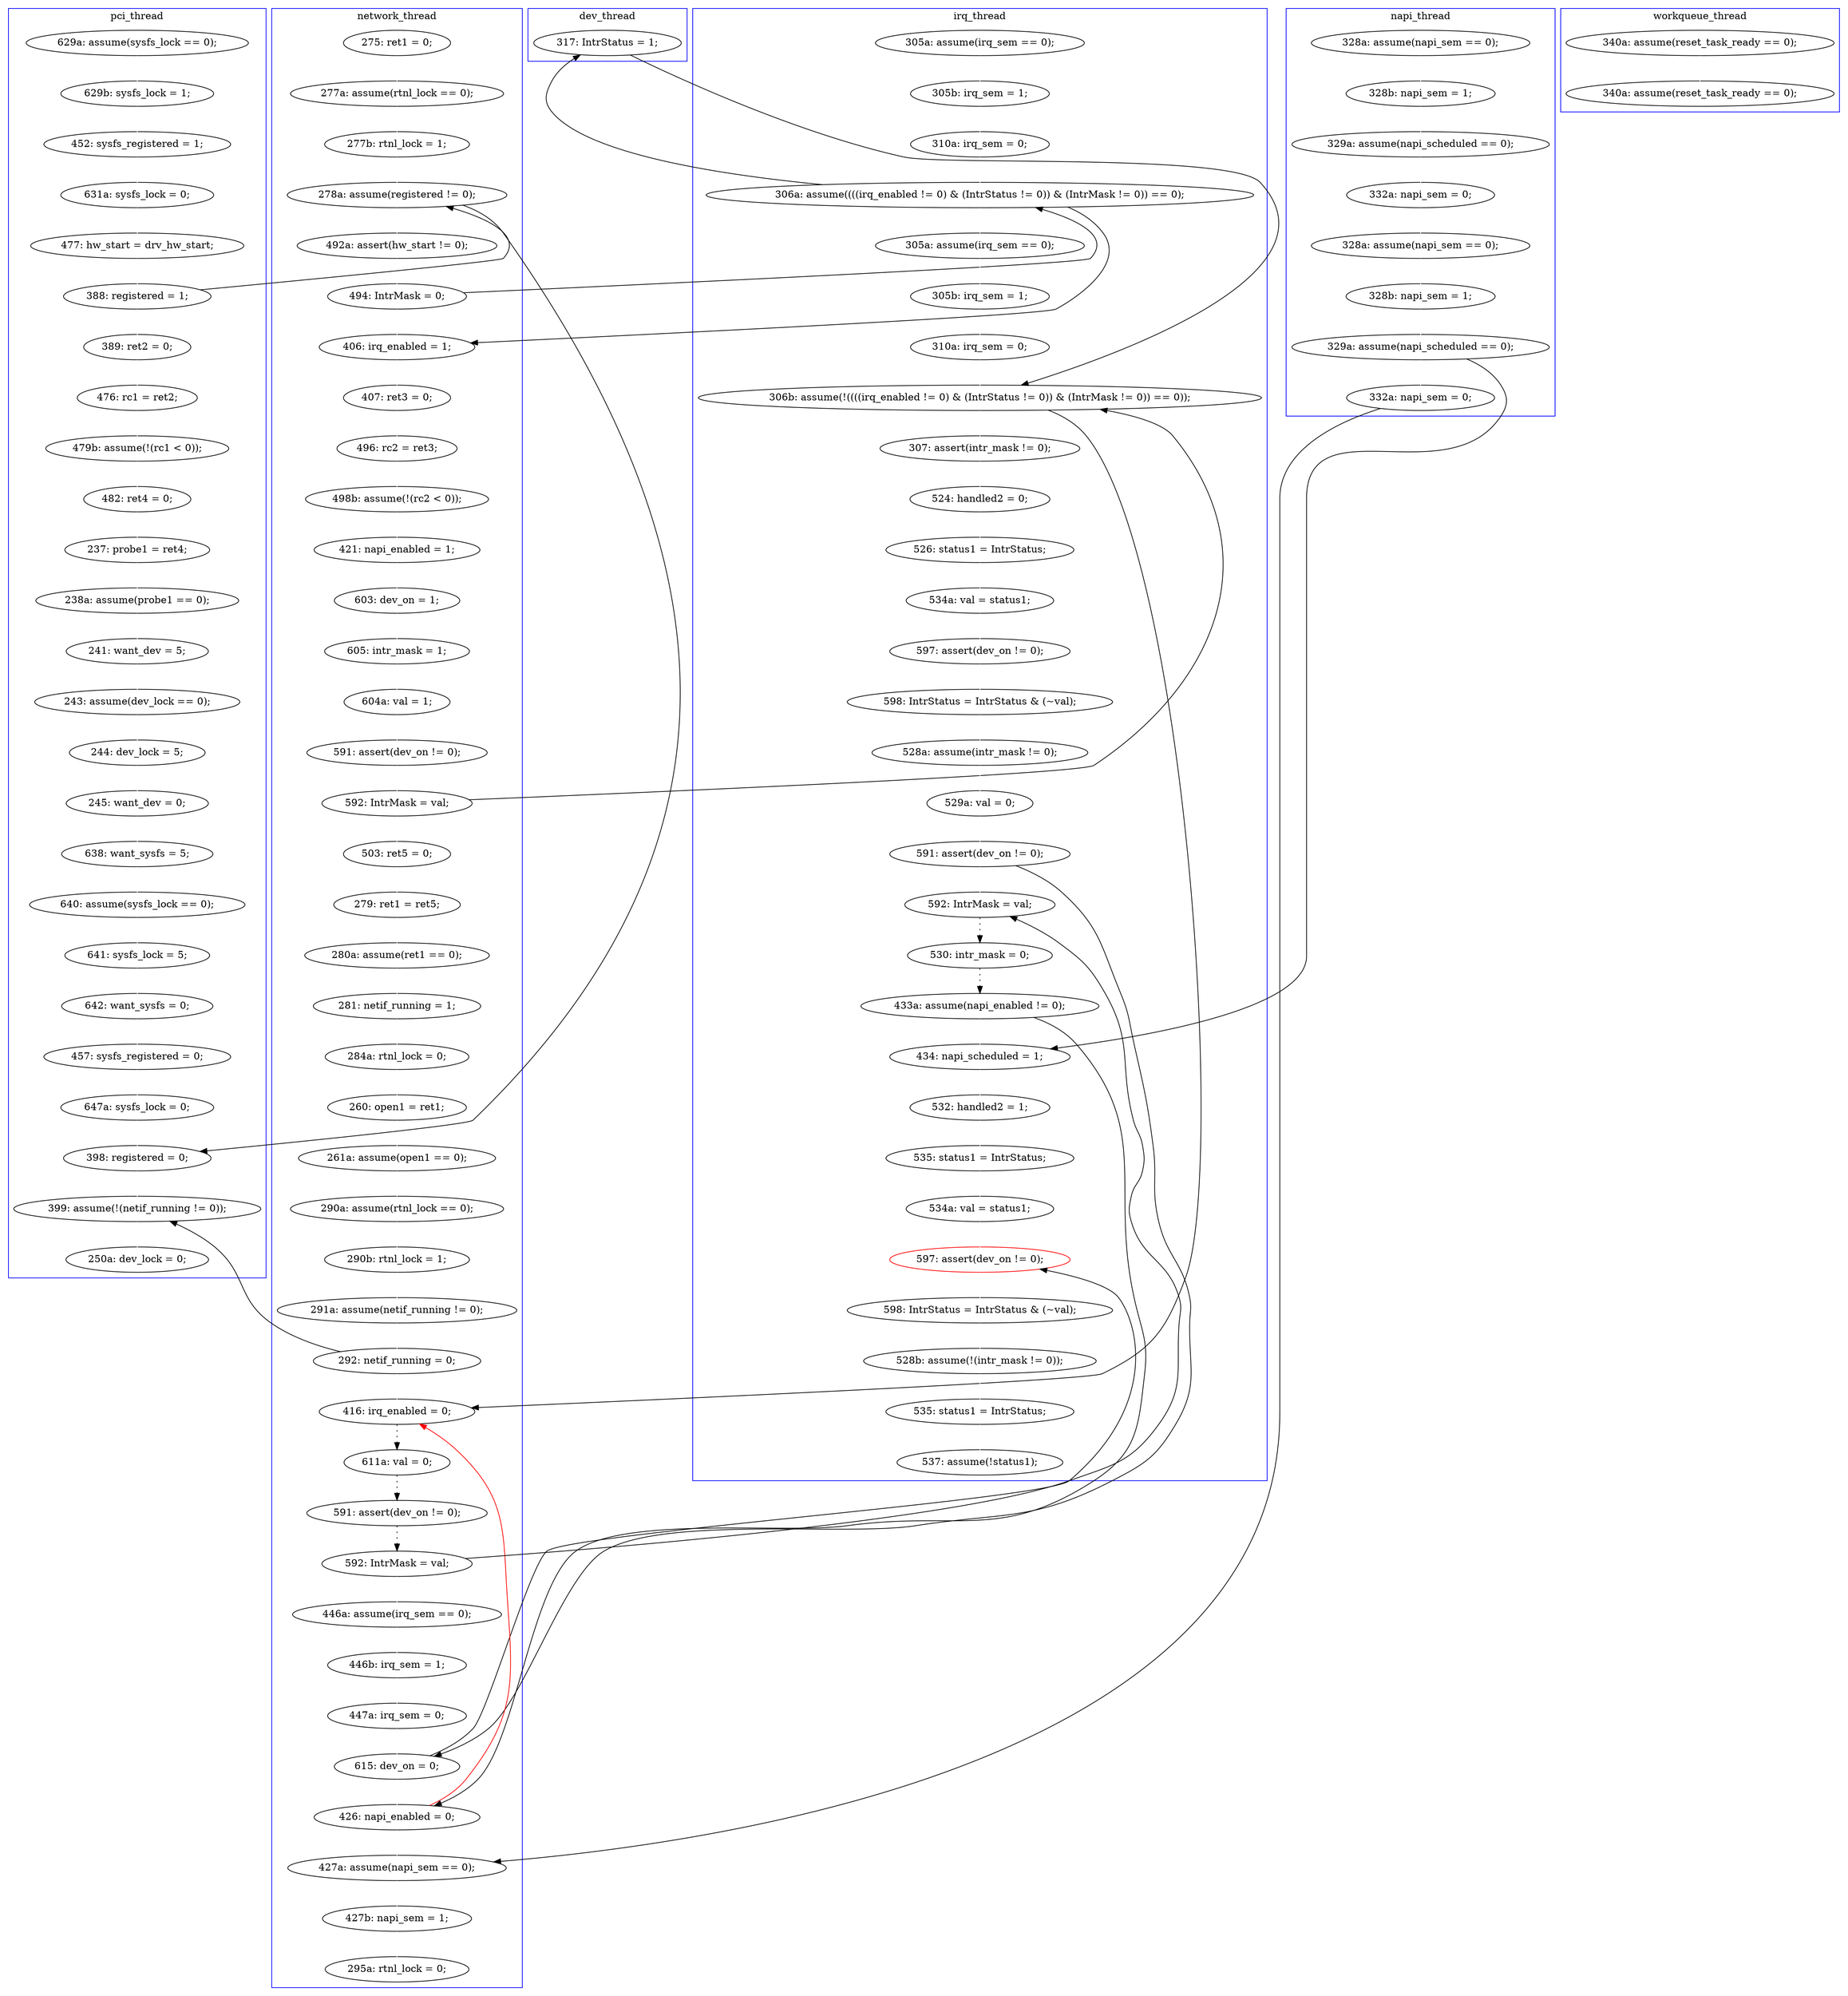 digraph Counterexample {
	183 -> 220 [color = black, style = solid, constraint = false]
	108 -> 109 [color = white, style = solid]
	228 -> 230 [color = white, style = solid]
	157 -> 158 [color = white, style = solid]
	91 -> 165 [color = white, style = solid]
	179 -> 180 [color = white, style = solid]
	53 -> 56 [color = white, style = solid]
	193 -> 194 [color = white, style = solid]
	236 -> 238 [color = white, style = solid]
	142 -> 143 [color = white, style = solid]
	189 -> 191 [color = white, style = solid]
	160 -> 176 [color = black, style = solid, constraint = false]
	76 -> 108 [color = white, style = solid]
	219 -> 220 [color = white, style = solid]
	200 -> 209 [color = white, style = solid]
	158 -> 160 [color = white, style = solid]
	165 -> 179 [color = white, style = solid]
	248 -> 256 [color = white, style = solid]
	184 -> 206 [color = black, style = dotted]
	69 -> 235 [color = black, style = solid, constraint = false]
	95 -> 96 [color = white, style = solid]
	116 -> 120 [color = white, style = solid]
	83 -> 108 [color = black, style = solid, constraint = false]
	38 -> 39 [color = white, style = solid]
	120 -> 121 [color = white, style = solid]
	125 -> 136 [color = white, style = solid]
	62 -> 63 [color = white, style = solid]
	197 -> 198 [color = white, style = solid]
	200 -> 230 [color = black, style = solid, constraint = false]
	63 -> 64 [color = white, style = solid]
	113 -> 116 [color = white, style = solid]
	39 -> 69 [color = white, style = solid]
	80 -> 81 [color = white, style = solid]
	56 -> 57 [color = white, style = solid]
	203 -> 235 [color = white, style = solid]
	74 -> 76 [color = white, style = solid]
	183 -> 212 [color = white, style = solid]
	253 -> 261 [color = white, style = solid]
	160 -> 164 [color = white, style = solid]
	81 -> 83 [color = white, style = solid]
	79 -> 80 [color = white, style = solid]
	191 -> 193 [color = white, style = solid]
	141 -> 142 [color = white, style = solid]
	194 -> 197 [color = white, style = solid]
	136 -> 137 [color = white, style = solid]
	129 -> 188 [color = white, style = solid]
	234 -> 176 [color = red, style = solid, constraint = false]
	46 -> 51 [color = white, style = solid]
	125 -> 160 [color = black, style = solid, constraint = false]
	164 -> 187 [color = white, style = solid]
	219 -> 234 [color = black, style = solid, constraint = false]
	34 -> 42 [color = white, style = solid]
	162 -> 167 [color = white, style = solid]
	207 -> 209 [color = black, style = solid, constraint = false]
	76 -> 83 [color = black, style = solid, constraint = false]
	161 -> 162 [color = white, style = solid]
	69 -> 74 [color = white, style = solid]
	102 -> 160 [color = black, style = solid, constraint = false]
	137 -> 140 [color = white, style = solid]
	96 -> 97 [color = white, style = solid]
	176 -> 184 [color = black, style = dotted]
	156 -> 157 [color = white, style = solid]
	58 -> 61 [color = white, style = solid]
	206 -> 207 [color = black, style = dotted]
	52 -> 53 [color = white, style = solid]
	220 -> 223 [color = white, style = solid]
	230 -> 240 [color = black, style = solid, constraint = false]
	134 -> 203 [color = white, style = solid]
	146 -> 161 [color = white, style = solid]
	83 -> 156 [color = white, style = solid]
	240 -> 242 [color = white, style = solid]
	256 -> 257 [color = white, style = solid]
	198 -> 200 [color = white, style = solid]
	246 -> 250 [color = white, style = solid]
	65 -> 94 [color = white, style = solid]
	180 -> 183 [color = white, style = solid]
	209 -> 213 [color = black, style = dotted]
	207 -> 226 [color = white, style = solid]
	94 -> 95 [color = white, style = solid]
	83 -> 102 [color = black, style = solid, constraint = false]
	61 -> 62 [color = white, style = solid]
	234 -> 245 [color = white, style = solid]
	223 -> 236 [color = white, style = solid]
	51 -> 69 [color = black, style = solid, constraint = false]
	42 -> 44 [color = white, style = solid]
	171 -> 253 [color = black, style = solid, constraint = false]
	122 -> 124 [color = white, style = solid]
	89 -> 91 [color = white, style = solid]
	51 -> 52 [color = white, style = solid]
	97 -> 134 [color = white, style = solid]
	238 -> 240 [color = white, style = solid]
	88 -> 89 [color = white, style = solid]
	110 -> 113 [color = white, style = solid]
	57 -> 58 [color = white, style = solid]
	64 -> 65 [color = white, style = solid]
	212 -> 245 [color = black, style = solid, constraint = false]
	171 -> 176 [color = white, style = solid]
	44 -> 46 [color = white, style = solid]
	121 -> 122 [color = white, style = solid]
	140 -> 141 [color = white, style = solid]
	245 -> 246 [color = white, style = solid]
	167 -> 171 [color = white, style = solid]
	124 -> 125 [color = white, style = solid]
	36 -> 38 [color = white, style = solid]
	242 -> 248 [color = white, style = solid]
	235 -> 253 [color = white, style = solid]
	227 -> 228 [color = white, style = solid]
	226 -> 227 [color = white, style = solid]
	187 -> 189 [color = white, style = solid]
	213 -> 219 [color = black, style = dotted]
	109 -> 110 [color = white, style = solid]
	33 -> 34 [color = white, style = solid]
	143 -> 146 [color = white, style = solid]
	230 -> 234 [color = white, style = solid]
	subgraph cluster5 {
		label = workqueue_thread
		color = blue
		188  [label = "340a: assume(reset_task_ready == 0);"]
		129  [label = "340a: assume(reset_task_ready == 0);"]
	}
	subgraph cluster4 {
		label = napi_thread
		color = blue
		91  [label = "329a: assume(napi_scheduled == 0);"]
		180  [label = "328b: napi_sem = 1;"]
		165  [label = "332a: napi_sem = 0;"]
		89  [label = "328b: napi_sem = 1;"]
		88  [label = "328a: assume(napi_sem == 0);"]
		212  [label = "332a: napi_sem = 0;"]
		179  [label = "328a: assume(napi_sem == 0);"]
		183  [label = "329a: assume(napi_scheduled == 0);"]
	}
	subgraph cluster7 {
		label = dev_thread
		color = blue
		102  [label = "317: IntrStatus = 1;"]
	}
	subgraph cluster2 {
		label = network_thread
		color = blue
		108  [label = "406: irq_enabled = 1;"]
		142  [label = "284a: rtnl_lock = 0;"]
		136  [label = "503: ret5 = 0;"]
		162  [label = "290b: rtnl_lock = 1;"]
		206  [label = "591: assert(dev_on != 0);"]
		39  [label = "277b: rtnl_lock = 1;"]
		146  [label = "261a: assume(open1 == 0);"]
		167  [label = "291a: assume(netif_running != 0);"]
		109  [label = "407: ret3 = 0;"]
		116  [label = "421: napi_enabled = 1;"]
		124  [label = "591: assert(dev_on != 0);"]
		228  [label = "447a: irq_sem = 0;"]
		171  [label = "292: netif_running = 0;"]
		245  [label = "427a: assume(napi_sem == 0);"]
		246  [label = "427b: napi_sem = 1;"]
		227  [label = "446b: irq_sem = 1;"]
		38  [label = "277a: assume(rtnl_lock == 0);"]
		140  [label = "280a: assume(ret1 == 0);"]
		76  [label = "494: IntrMask = 0;"]
		137  [label = "279: ret1 = ret5;"]
		69  [label = "278a: assume(registered != 0);"]
		143  [label = "260: open1 = ret1;"]
		120  [label = "603: dev_on = 1;"]
		250  [label = "295a: rtnl_lock = 0;"]
		226  [label = "446a: assume(irq_sem == 0);"]
		74  [label = "492a: assert(hw_start != 0);"]
		184  [label = "611a: val = 0;"]
		36  [label = "275: ret1 = 0;"]
		141  [label = "281: netif_running = 1;"]
		176  [label = "416: irq_enabled = 0;"]
		121  [label = "605: intr_mask = 1;"]
		207  [label = "592: IntrMask = val;"]
		122  [label = "604a: val = 1;"]
		113  [label = "498b: assume(!(rc2 < 0));"]
		161  [label = "290a: assume(rtnl_lock == 0);"]
		110  [label = "496: rc2 = ret3;"]
		230  [label = "615: dev_on = 0;"]
		125  [label = "592: IntrMask = val;"]
		234  [label = "426: napi_enabled = 0;"]
	}
	subgraph cluster3 {
		label = irq_thread
		color = blue
		220  [label = "434: napi_scheduled = 1;"]
		236  [label = "535: status1 = IntrStatus;"]
		213  [label = "530: intr_mask = 0;"]
		240  [label = "597: assert(dev_on != 0);", color = red]
		81  [label = "310a: irq_sem = 0;"]
		83  [label = "306a: assume((((irq_enabled != 0) & (IntrStatus != 0)) & (IntrMask != 0)) == 0);"]
		223  [label = "532: handled2 = 1;"]
		187  [label = "524: handled2 = 0;"]
		191  [label = "534a: val = status1;"]
		257  [label = "537: assume(!status1);"]
		193  [label = "597: assert(dev_on != 0);"]
		197  [label = "528a: assume(intr_mask != 0);"]
		79  [label = "305a: assume(irq_sem == 0);"]
		219  [label = "433a: assume(napi_enabled != 0);"]
		158  [label = "310a: irq_sem = 0;"]
		209  [label = "592: IntrMask = val;"]
		200  [label = "591: assert(dev_on != 0);"]
		194  [label = "598: IntrStatus = IntrStatus & (~val);"]
		189  [label = "526: status1 = IntrStatus;"]
		157  [label = "305b: irq_sem = 1;"]
		238  [label = "534a: val = status1;"]
		256  [label = "535: status1 = IntrStatus;"]
		248  [label = "528b: assume(!(intr_mask != 0));"]
		198  [label = "529a: val = 0;"]
		160  [label = "306b: assume(!((((irq_enabled != 0) & (IntrStatus != 0)) & (IntrMask != 0)) == 0));"]
		156  [label = "305a: assume(irq_sem == 0);"]
		80  [label = "305b: irq_sem = 1;"]
		242  [label = "598: IntrStatus = IntrStatus & (~val);"]
		164  [label = "307: assert(intr_mask != 0);"]
	}
	subgraph cluster1 {
		label = pci_thread
		color = blue
		51  [label = "388: registered = 1;"]
		64  [label = "244: dev_lock = 5;"]
		57  [label = "482: ret4 = 0;"]
		95  [label = "640: assume(sysfs_lock == 0);"]
		96  [label = "641: sysfs_lock = 5;"]
		46  [label = "477: hw_start = drv_hw_start;"]
		261  [label = "250a: dev_lock = 0;"]
		34  [label = "629b: sysfs_lock = 1;"]
		61  [label = "238a: assume(probe1 == 0);"]
		203  [label = "647a: sysfs_lock = 0;"]
		94  [label = "638: want_sysfs = 5;"]
		65  [label = "245: want_dev = 0;"]
		63  [label = "243: assume(dev_lock == 0);"]
		44  [label = "631a: sysfs_lock = 0;"]
		134  [label = "457: sysfs_registered = 0;"]
		56  [label = "479b: assume(!(rc1 < 0));"]
		52  [label = "389: ret2 = 0;"]
		62  [label = "241: want_dev = 5;"]
		53  [label = "476: rc1 = ret2;"]
		33  [label = "629a: assume(sysfs_lock == 0);"]
		253  [label = "399: assume(!(netif_running != 0));"]
		58  [label = "237: probe1 = ret4;"]
		235  [label = "398: registered = 0;"]
		97  [label = "642: want_sysfs = 0;"]
		42  [label = "452: sysfs_registered = 1;"]
	}
}